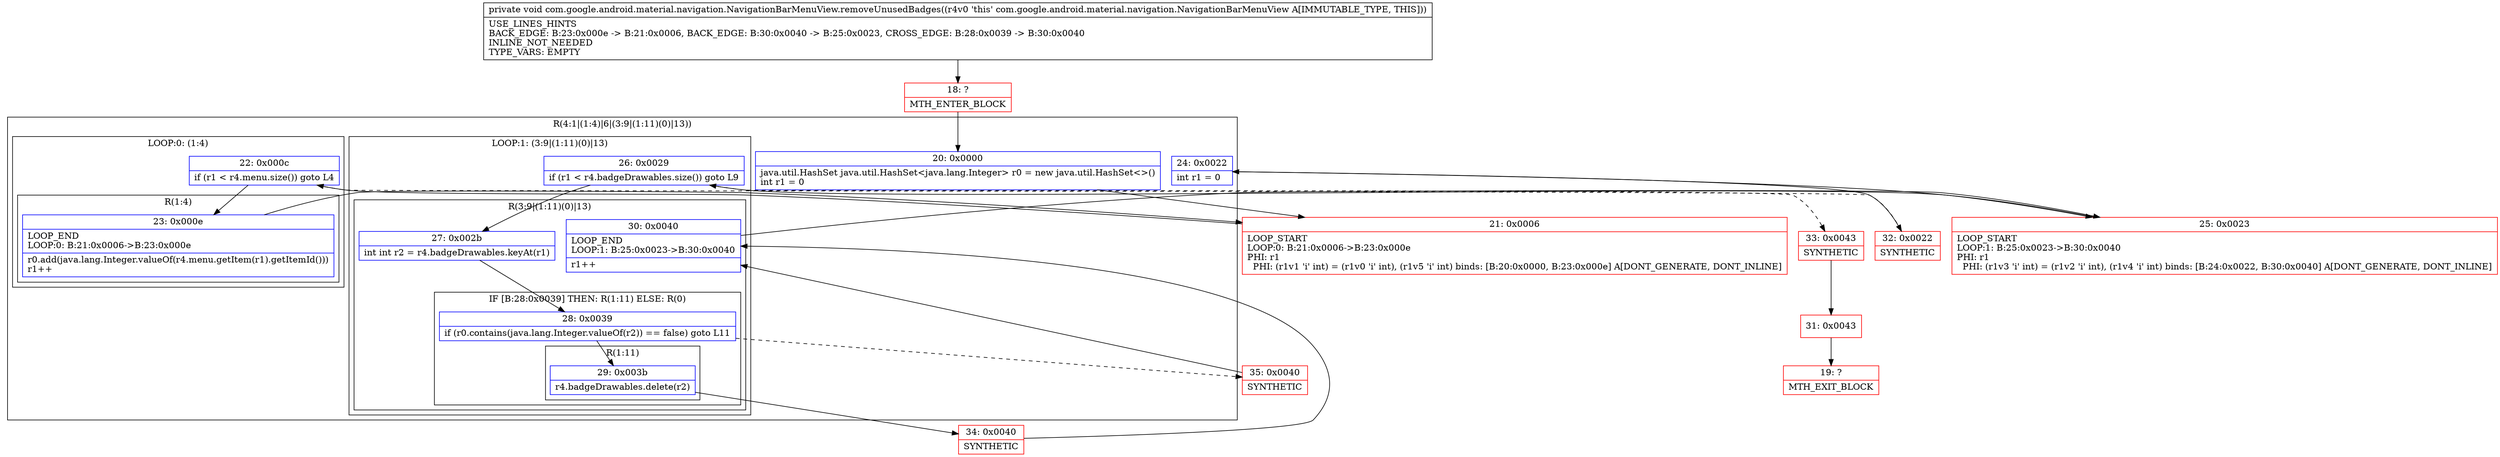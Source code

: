 digraph "CFG forcom.google.android.material.navigation.NavigationBarMenuView.removeUnusedBadges()V" {
subgraph cluster_Region_843886449 {
label = "R(4:1|(1:4)|6|(3:9|(1:11)(0)|13))";
node [shape=record,color=blue];
Node_20 [shape=record,label="{20\:\ 0x0000|java.util.HashSet java.util.HashSet\<java.lang.Integer\> r0 = new java.util.HashSet\<\>()\lint r1 = 0\l}"];
subgraph cluster_LoopRegion_924526156 {
label = "LOOP:0: (1:4)";
node [shape=record,color=blue];
Node_22 [shape=record,label="{22\:\ 0x000c|if (r1 \< r4.menu.size()) goto L4\l}"];
subgraph cluster_Region_1606658631 {
label = "R(1:4)";
node [shape=record,color=blue];
Node_23 [shape=record,label="{23\:\ 0x000e|LOOP_END\lLOOP:0: B:21:0x0006\-\>B:23:0x000e\l|r0.add(java.lang.Integer.valueOf(r4.menu.getItem(r1).getItemId()))\lr1++\l}"];
}
}
Node_24 [shape=record,label="{24\:\ 0x0022|int r1 = 0\l}"];
subgraph cluster_LoopRegion_1618686201 {
label = "LOOP:1: (3:9|(1:11)(0)|13)";
node [shape=record,color=blue];
Node_26 [shape=record,label="{26\:\ 0x0029|if (r1 \< r4.badgeDrawables.size()) goto L9\l}"];
subgraph cluster_Region_581451555 {
label = "R(3:9|(1:11)(0)|13)";
node [shape=record,color=blue];
Node_27 [shape=record,label="{27\:\ 0x002b|int int r2 = r4.badgeDrawables.keyAt(r1)\l}"];
subgraph cluster_IfRegion_721871807 {
label = "IF [B:28:0x0039] THEN: R(1:11) ELSE: R(0)";
node [shape=record,color=blue];
Node_28 [shape=record,label="{28\:\ 0x0039|if (r0.contains(java.lang.Integer.valueOf(r2)) == false) goto L11\l}"];
subgraph cluster_Region_1043282898 {
label = "R(1:11)";
node [shape=record,color=blue];
Node_29 [shape=record,label="{29\:\ 0x003b|r4.badgeDrawables.delete(r2)\l}"];
}
subgraph cluster_Region_261726266 {
label = "R(0)";
node [shape=record,color=blue];
}
}
Node_30 [shape=record,label="{30\:\ 0x0040|LOOP_END\lLOOP:1: B:25:0x0023\-\>B:30:0x0040\l|r1++\l}"];
}
}
}
Node_18 [shape=record,color=red,label="{18\:\ ?|MTH_ENTER_BLOCK\l}"];
Node_21 [shape=record,color=red,label="{21\:\ 0x0006|LOOP_START\lLOOP:0: B:21:0x0006\-\>B:23:0x000e\lPHI: r1 \l  PHI: (r1v1 'i' int) = (r1v0 'i' int), (r1v5 'i' int) binds: [B:20:0x0000, B:23:0x000e] A[DONT_GENERATE, DONT_INLINE]\l}"];
Node_32 [shape=record,color=red,label="{32\:\ 0x0022|SYNTHETIC\l}"];
Node_25 [shape=record,color=red,label="{25\:\ 0x0023|LOOP_START\lLOOP:1: B:25:0x0023\-\>B:30:0x0040\lPHI: r1 \l  PHI: (r1v3 'i' int) = (r1v2 'i' int), (r1v4 'i' int) binds: [B:24:0x0022, B:30:0x0040] A[DONT_GENERATE, DONT_INLINE]\l}"];
Node_34 [shape=record,color=red,label="{34\:\ 0x0040|SYNTHETIC\l}"];
Node_35 [shape=record,color=red,label="{35\:\ 0x0040|SYNTHETIC\l}"];
Node_33 [shape=record,color=red,label="{33\:\ 0x0043|SYNTHETIC\l}"];
Node_31 [shape=record,color=red,label="{31\:\ 0x0043}"];
Node_19 [shape=record,color=red,label="{19\:\ ?|MTH_EXIT_BLOCK\l}"];
MethodNode[shape=record,label="{private void com.google.android.material.navigation.NavigationBarMenuView.removeUnusedBadges((r4v0 'this' com.google.android.material.navigation.NavigationBarMenuView A[IMMUTABLE_TYPE, THIS]))  | USE_LINES_HINTS\lBACK_EDGE: B:23:0x000e \-\> B:21:0x0006, BACK_EDGE: B:30:0x0040 \-\> B:25:0x0023, CROSS_EDGE: B:28:0x0039 \-\> B:30:0x0040\lINLINE_NOT_NEEDED\lTYPE_VARS: EMPTY\l}"];
MethodNode -> Node_18;Node_20 -> Node_21;
Node_22 -> Node_23;
Node_22 -> Node_32[style=dashed];
Node_23 -> Node_21;
Node_24 -> Node_25;
Node_26 -> Node_27;
Node_26 -> Node_33[style=dashed];
Node_27 -> Node_28;
Node_28 -> Node_29;
Node_28 -> Node_35[style=dashed];
Node_29 -> Node_34;
Node_30 -> Node_25;
Node_18 -> Node_20;
Node_21 -> Node_22;
Node_32 -> Node_24;
Node_25 -> Node_26;
Node_34 -> Node_30;
Node_35 -> Node_30;
Node_33 -> Node_31;
Node_31 -> Node_19;
}

